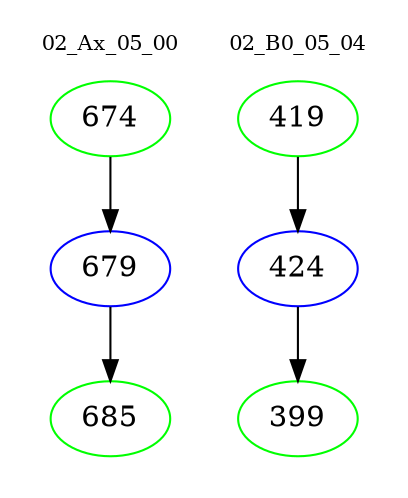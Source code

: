 digraph{
subgraph cluster_0 {
color = white
label = "02_Ax_05_00";
fontsize=10;
T0_674 [label="674", color="green"]
T0_674 -> T0_679 [color="black"]
T0_679 [label="679", color="blue"]
T0_679 -> T0_685 [color="black"]
T0_685 [label="685", color="green"]
}
subgraph cluster_1 {
color = white
label = "02_B0_05_04";
fontsize=10;
T1_419 [label="419", color="green"]
T1_419 -> T1_424 [color="black"]
T1_424 [label="424", color="blue"]
T1_424 -> T1_399 [color="black"]
T1_399 [label="399", color="green"]
}
}
